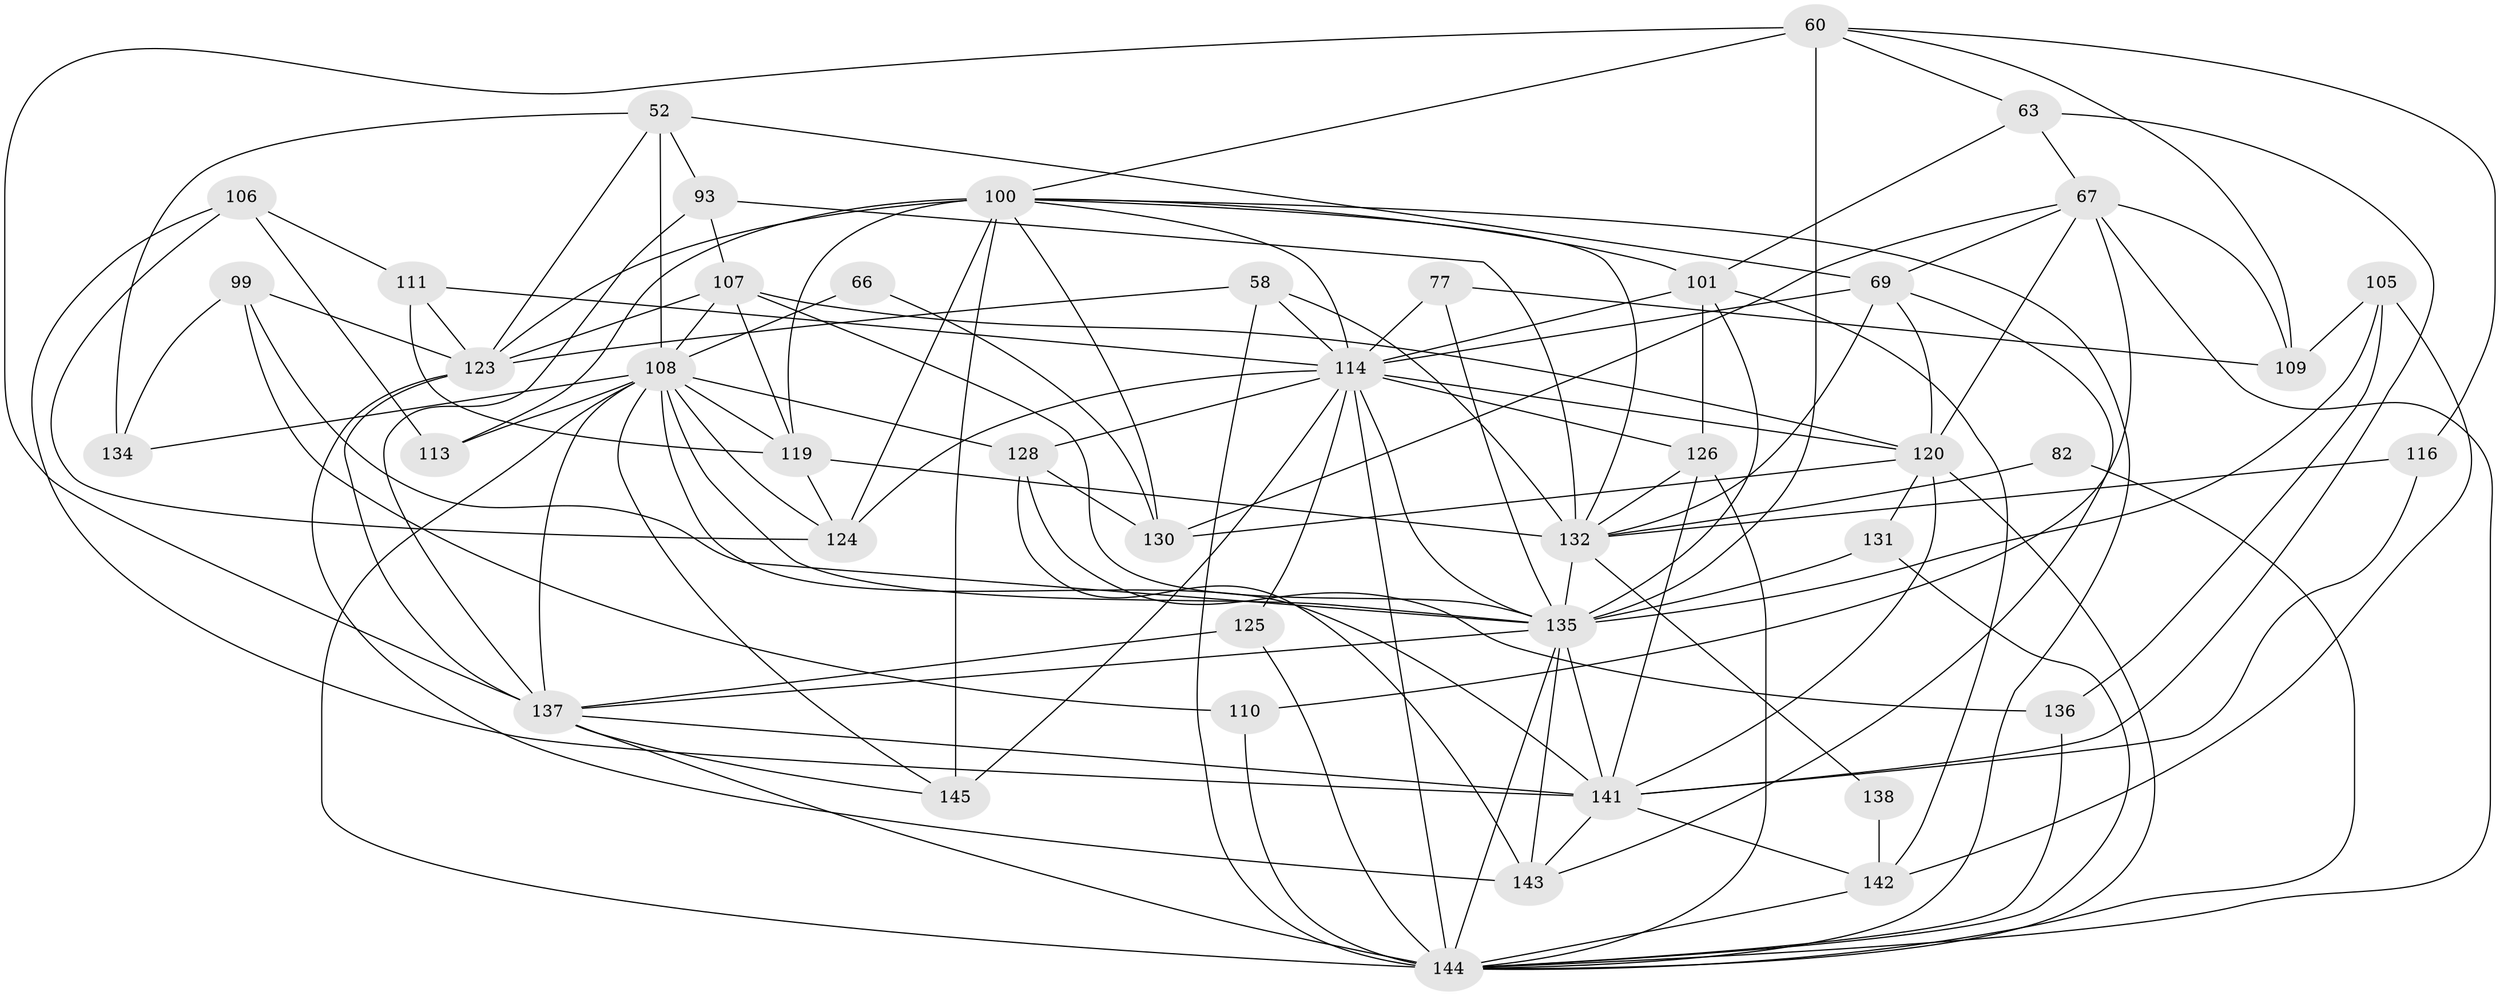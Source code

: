 // original degree distribution, {4: 1.0}
// Generated by graph-tools (version 1.1) at 2025/01/03/04/25 22:01:46]
// undirected, 43 vertices, 125 edges
graph export_dot {
graph [start="1"]
  node [color=gray90,style=filled];
  52 [super="+7"];
  58;
  60 [super="+40"];
  63;
  66;
  67 [super="+62"];
  69 [super="+37"];
  77;
  82;
  93;
  99;
  100 [super="+61+38+92"];
  101 [super="+72+83"];
  105;
  106;
  107 [super="+104"];
  108 [super="+73+80"];
  109;
  110;
  111;
  113;
  114 [super="+16+53+31+54+56+76"];
  116;
  119 [super="+55+96"];
  120 [super="+94+78"];
  123 [super="+48+90"];
  124 [super="+122"];
  125;
  126 [super="+87"];
  128 [super="+71"];
  130 [super="+51"];
  131;
  132 [super="+14+32+129+97"];
  134;
  135 [super="+39+117+127+121"];
  136;
  137 [super="+23+95+133+98+118"];
  138;
  141 [super="+91"];
  142 [super="+115"];
  143 [super="+88"];
  144 [super="+140+112+139"];
  145 [super="+10"];
  52 -- 93;
  52 -- 123;
  52 -- 134;
  52 -- 108;
  52 -- 69 [weight=2];
  58 -- 114;
  58 -- 123;
  58 -- 132;
  58 -- 144;
  60 -- 116;
  60 -- 109;
  60 -- 137 [weight=2];
  60 -- 63;
  60 -- 135 [weight=2];
  60 -- 100;
  63 -- 67;
  63 -- 101;
  63 -- 141;
  66 -- 130 [weight=2];
  66 -- 108 [weight=2];
  67 -- 109;
  67 -- 130;
  67 -- 69;
  67 -- 110;
  67 -- 144;
  67 -- 120 [weight=2];
  69 -- 132;
  69 -- 114 [weight=2];
  69 -- 143;
  69 -- 120;
  77 -- 109;
  77 -- 114 [weight=2];
  77 -- 135;
  82 -- 132 [weight=2];
  82 -- 144 [weight=2];
  93 -- 137;
  93 -- 107;
  93 -- 132;
  99 -- 123;
  99 -- 110;
  99 -- 134;
  99 -- 135;
  100 -- 130;
  100 -- 113;
  100 -- 101 [weight=2];
  100 -- 145 [weight=3];
  100 -- 119;
  100 -- 123 [weight=4];
  100 -- 114;
  100 -- 124;
  100 -- 132 [weight=2];
  100 -- 144;
  101 -- 114 [weight=2];
  101 -- 142;
  101 -- 135 [weight=3];
  101 -- 126;
  105 -- 136;
  105 -- 142;
  105 -- 109;
  105 -- 135;
  106 -- 113;
  106 -- 111;
  106 -- 124;
  106 -- 141;
  107 -- 119 [weight=2];
  107 -- 123;
  107 -- 108 [weight=2];
  107 -- 135;
  107 -- 120;
  108 -- 134 [weight=2];
  108 -- 113 [weight=2];
  108 -- 124 [weight=2];
  108 -- 137 [weight=4];
  108 -- 145;
  108 -- 144 [weight=3];
  108 -- 135;
  108 -- 141;
  108 -- 128 [weight=2];
  108 -- 119;
  110 -- 144 [weight=2];
  111 -- 114;
  111 -- 123;
  111 -- 119;
  114 -- 120;
  114 -- 124;
  114 -- 128 [weight=2];
  114 -- 125 [weight=2];
  114 -- 145;
  114 -- 126 [weight=2];
  114 -- 135;
  114 -- 144;
  116 -- 132 [weight=2];
  116 -- 141;
  119 -- 132 [weight=4];
  119 -- 124;
  120 -- 130;
  120 -- 141;
  120 -- 144 [weight=2];
  120 -- 131;
  123 -- 143 [weight=2];
  123 -- 137;
  125 -- 137;
  125 -- 144;
  126 -- 141;
  126 -- 132;
  126 -- 144 [weight=3];
  128 -- 136;
  128 -- 130;
  128 -- 143 [weight=2];
  131 -- 135 [weight=2];
  131 -- 144;
  132 -- 135 [weight=6];
  132 -- 138 [weight=2];
  135 -- 141 [weight=3];
  135 -- 137 [weight=3];
  135 -- 144 [weight=5];
  135 -- 143 [weight=2];
  136 -- 144 [weight=2];
  137 -- 141;
  137 -- 145;
  137 -- 144 [weight=2];
  138 -- 142 [weight=2];
  141 -- 143;
  141 -- 142;
  142 -- 144;
}
